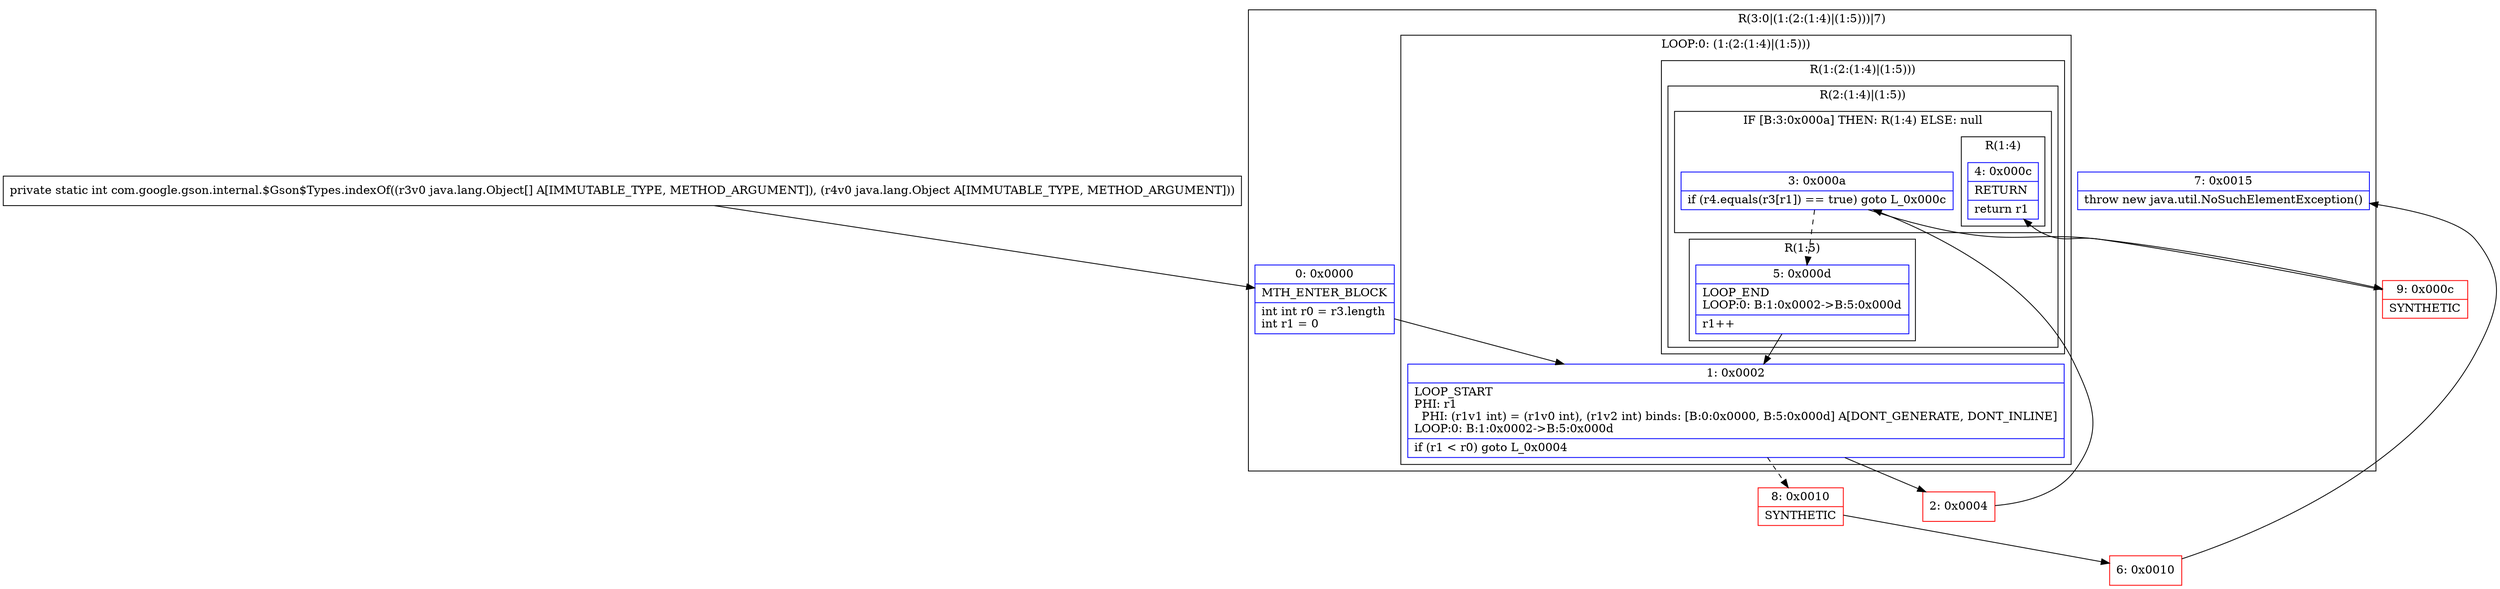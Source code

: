 digraph "CFG forcom.google.gson.internal.$Gson$Types.indexOf([Ljava\/lang\/Object;Ljava\/lang\/Object;)I" {
subgraph cluster_Region_1528205403 {
label = "R(3:0|(1:(2:(1:4)|(1:5)))|7)";
node [shape=record,color=blue];
Node_0 [shape=record,label="{0\:\ 0x0000|MTH_ENTER_BLOCK\l|int int r0 = r3.length\lint r1 = 0\l}"];
subgraph cluster_LoopRegion_633545865 {
label = "LOOP:0: (1:(2:(1:4)|(1:5)))";
node [shape=record,color=blue];
Node_1 [shape=record,label="{1\:\ 0x0002|LOOP_START\lPHI: r1 \l  PHI: (r1v1 int) = (r1v0 int), (r1v2 int) binds: [B:0:0x0000, B:5:0x000d] A[DONT_GENERATE, DONT_INLINE]\lLOOP:0: B:1:0x0002\-\>B:5:0x000d\l|if (r1 \< r0) goto L_0x0004\l}"];
subgraph cluster_Region_1758630928 {
label = "R(1:(2:(1:4)|(1:5)))";
node [shape=record,color=blue];
subgraph cluster_Region_793864944 {
label = "R(2:(1:4)|(1:5))";
node [shape=record,color=blue];
subgraph cluster_IfRegion_1484500736 {
label = "IF [B:3:0x000a] THEN: R(1:4) ELSE: null";
node [shape=record,color=blue];
Node_3 [shape=record,label="{3\:\ 0x000a|if (r4.equals(r3[r1]) == true) goto L_0x000c\l}"];
subgraph cluster_Region_931166236 {
label = "R(1:4)";
node [shape=record,color=blue];
Node_4 [shape=record,label="{4\:\ 0x000c|RETURN\l|return r1\l}"];
}
}
subgraph cluster_Region_513502494 {
label = "R(1:5)";
node [shape=record,color=blue];
Node_5 [shape=record,label="{5\:\ 0x000d|LOOP_END\lLOOP:0: B:1:0x0002\-\>B:5:0x000d\l|r1++\l}"];
}
}
}
}
Node_7 [shape=record,label="{7\:\ 0x0015|throw new java.util.NoSuchElementException()\l}"];
}
Node_2 [shape=record,color=red,label="{2\:\ 0x0004}"];
Node_6 [shape=record,color=red,label="{6\:\ 0x0010}"];
Node_8 [shape=record,color=red,label="{8\:\ 0x0010|SYNTHETIC\l}"];
Node_9 [shape=record,color=red,label="{9\:\ 0x000c|SYNTHETIC\l}"];
MethodNode[shape=record,label="{private static int com.google.gson.internal.$Gson$Types.indexOf((r3v0 java.lang.Object[] A[IMMUTABLE_TYPE, METHOD_ARGUMENT]), (r4v0 java.lang.Object A[IMMUTABLE_TYPE, METHOD_ARGUMENT])) }"];
MethodNode -> Node_0;
Node_0 -> Node_1;
Node_1 -> Node_2;
Node_1 -> Node_8[style=dashed];
Node_3 -> Node_5[style=dashed];
Node_3 -> Node_9;
Node_5 -> Node_1;
Node_2 -> Node_3;
Node_6 -> Node_7;
Node_8 -> Node_6;
Node_9 -> Node_4;
}

